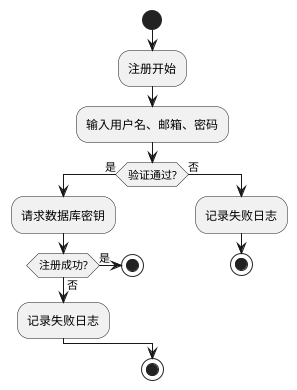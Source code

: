 @startuml
|普通用户|
start
:注册开始;
:输入用户名、邮箱、密码;
if (验证通过?) then (是)
  :请求数据库密钥;
  if (注册成功?) then (是)
    stop
  else (否)
    :记录失败日志;
  endif
else (否)
  :记录失败日志;
  stop
endif
stop
@enduml